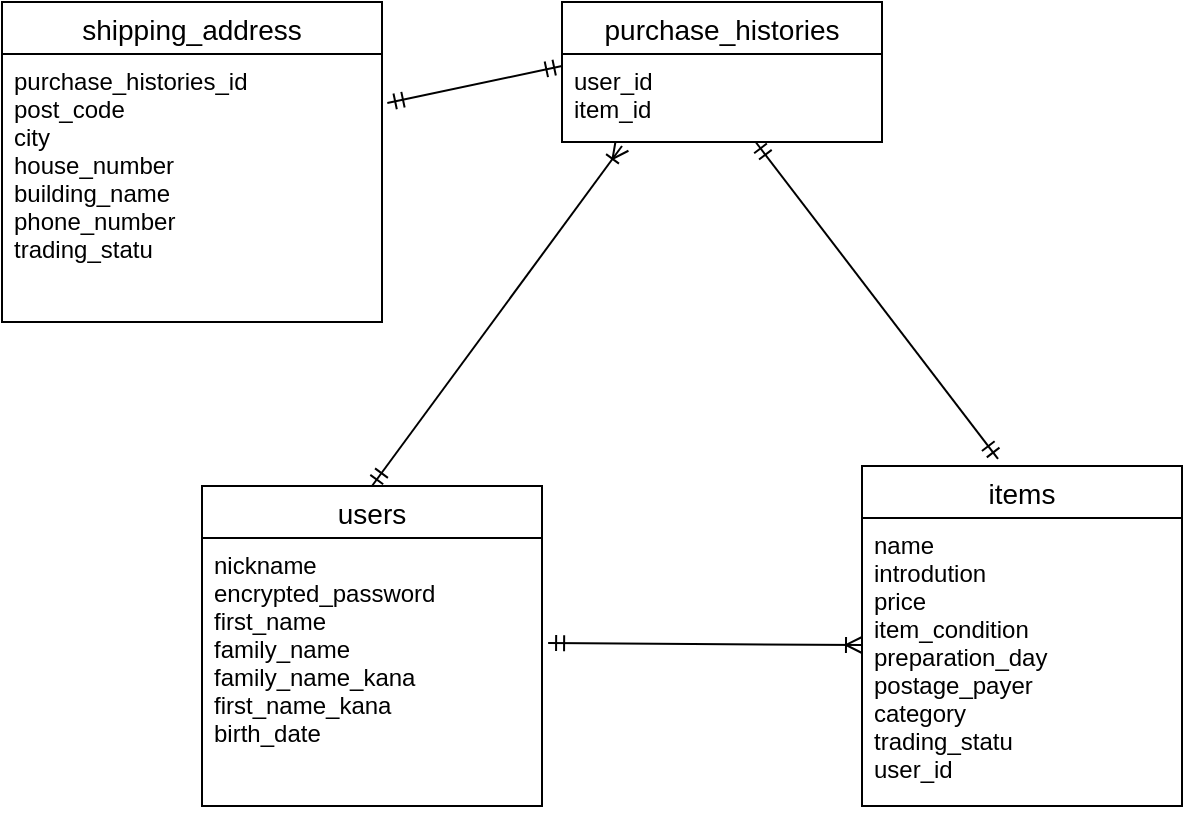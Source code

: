 <mxfile>
    <diagram id="0qUxwqCK4tA2yzNC8Bsy" name="ページ1">
        <mxGraphModel dx="865" dy="665" grid="1" gridSize="10" guides="1" tooltips="1" connect="1" arrows="1" fold="1" page="1" pageScale="1" pageWidth="827" pageHeight="1169" math="0" shadow="0">
            <root>
                <mxCell id="0"/>
                <mxCell id="1" parent="0"/>
                <mxCell id="28" value="users" style="swimlane;fontStyle=0;childLayout=stackLayout;horizontal=1;startSize=26;horizontalStack=0;resizeParent=1;resizeParentMax=0;resizeLast=0;collapsible=1;marginBottom=0;align=center;fontSize=14;" parent="1" vertex="1">
                    <mxGeometry x="160" y="250" width="170" height="160" as="geometry"/>
                </mxCell>
                <mxCell id="30" value="nickname&#10;encrypted_password&#10;first_name&#10;family_name&#10;family_name_kana&#10;first_name_kana&#10;birth_date&#10;" style="text;strokeColor=none;fillColor=none;spacingLeft=4;spacingRight=4;overflow=hidden;rotatable=0;points=[[0,0.5],[1,0.5]];portConstraint=eastwest;fontSize=12;" parent="28" vertex="1">
                    <mxGeometry y="26" width="170" height="134" as="geometry"/>
                </mxCell>
                <mxCell id="32" value="items" style="swimlane;fontStyle=0;childLayout=stackLayout;horizontal=1;startSize=26;horizontalStack=0;resizeParent=1;resizeParentMax=0;resizeLast=0;collapsible=1;marginBottom=0;align=center;fontSize=14;" parent="1" vertex="1">
                    <mxGeometry x="490" y="240" width="160" height="170" as="geometry"/>
                </mxCell>
                <mxCell id="34" value="name&#10;introdution&#10;price&#10;item_condition&#10;preparation_day&#10;postage_payer&#10;category&#10;trading_statu&#10;user_id&#10;" style="text;strokeColor=none;fillColor=none;spacingLeft=4;spacingRight=4;overflow=hidden;rotatable=0;points=[[0,0.5],[1,0.5]];portConstraint=eastwest;fontSize=12;" parent="32" vertex="1">
                    <mxGeometry y="26" width="160" height="144" as="geometry"/>
                </mxCell>
                <mxCell id="72" style="edgeStyle=none;html=1;startArrow=ERoneToMany;startFill=0;endArrow=ERmandOne;endFill=0;entryX=0.5;entryY=0;entryDx=0;entryDy=0;" parent="1" target="28" edge="1">
                    <mxGeometry relative="1" as="geometry">
                        <mxPoint x="370" y="80" as="sourcePoint"/>
                        <mxPoint x="200" y="170" as="targetPoint"/>
                    </mxGeometry>
                </mxCell>
                <mxCell id="44" value="purchase_histories" style="swimlane;fontStyle=0;childLayout=stackLayout;horizontal=1;startSize=26;horizontalStack=0;resizeParent=1;resizeParentMax=0;resizeLast=0;collapsible=1;marginBottom=0;align=center;fontSize=14;" parent="1" vertex="1">
                    <mxGeometry x="340" y="8" width="160" height="70" as="geometry"/>
                </mxCell>
                <mxCell id="45" value="user_id&#10;item_id&#10;" style="text;strokeColor=none;fillColor=none;spacingLeft=4;spacingRight=4;overflow=hidden;rotatable=0;points=[[0,0.5],[1,0.5]];portConstraint=eastwest;fontSize=12;" parent="44" vertex="1">
                    <mxGeometry y="26" width="160" height="44" as="geometry"/>
                </mxCell>
                <mxCell id="119" style="edgeStyle=none;html=1;startArrow=ERmandOne;startFill=0;endArrow=ERmandOne;endFill=0;entryX=0.425;entryY=-0.021;entryDx=0;entryDy=0;entryPerimeter=0;" edge="1" parent="1" source="45" target="32">
                    <mxGeometry relative="1" as="geometry">
                        <mxPoint x="430" y="180" as="targetPoint"/>
                    </mxGeometry>
                </mxCell>
                <mxCell id="136" value="" style="edgeStyle=none;html=1;startArrow=ERmandOne;startFill=0;endArrow=ERmandOne;endFill=0;entryX=0;entryY=0.136;entryDx=0;entryDy=0;entryPerimeter=0;exitX=1.014;exitY=0.183;exitDx=0;exitDy=0;exitPerimeter=0;" edge="1" parent="1" source="130" target="45">
                    <mxGeometry relative="1" as="geometry"/>
                </mxCell>
                <mxCell id="129" value="shipping_address" style="swimlane;fontStyle=0;childLayout=stackLayout;horizontal=1;startSize=26;horizontalStack=0;resizeParent=1;resizeParentMax=0;resizeLast=0;collapsible=1;marginBottom=0;align=center;fontSize=14;" vertex="1" parent="1">
                    <mxGeometry x="60" y="8" width="190" height="160" as="geometry"/>
                </mxCell>
                <mxCell id="130" value="purchase_histories_id&#10;post_code&#10;city&#10;house_number&#10;building_name&#10;phone_number&#10;trading_statu" style="text;strokeColor=none;fillColor=none;spacingLeft=4;spacingRight=4;overflow=hidden;rotatable=0;points=[[0,0.5],[1,0.5]];portConstraint=eastwest;fontSize=12;" vertex="1" parent="129">
                    <mxGeometry y="26" width="190" height="134" as="geometry"/>
                </mxCell>
                <mxCell id="138" value="" style="edgeStyle=none;html=1;startArrow=ERmandOne;startFill=0;endArrow=ERoneToMany;endFill=0;entryX=0;entryY=0.441;entryDx=0;entryDy=0;entryPerimeter=0;exitX=1.018;exitY=0.392;exitDx=0;exitDy=0;exitPerimeter=0;" edge="1" parent="1" source="30" target="34">
                    <mxGeometry relative="1" as="geometry"/>
                </mxCell>
            </root>
        </mxGraphModel>
    </diagram>
</mxfile>